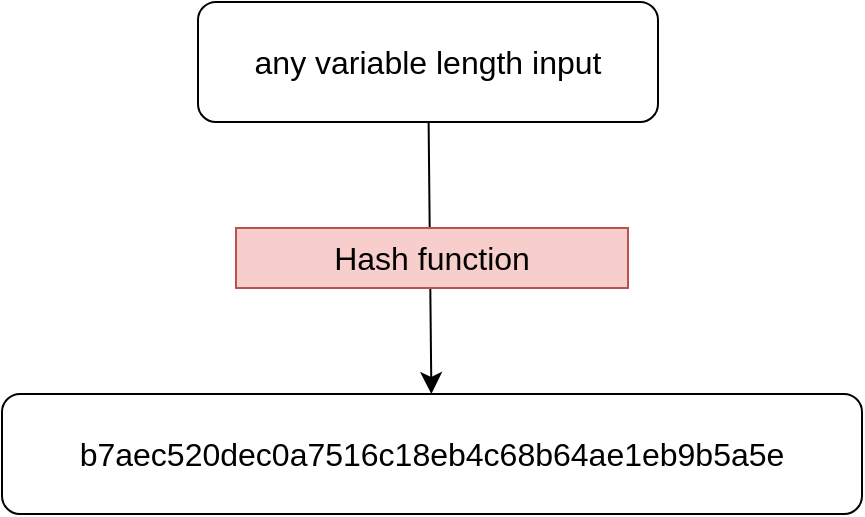 <mxfile version="21.6.8" type="github">
  <diagram name="Page-1" id="9GBgVHiKO8rCsoejUUvT">
    <mxGraphModel dx="1450" dy="574" grid="0" gridSize="10" guides="1" tooltips="1" connect="1" arrows="1" fold="1" page="0" pageScale="1" pageWidth="827" pageHeight="1169" math="0" shadow="0">
      <root>
        <mxCell id="0" />
        <mxCell id="1" parent="0" />
        <mxCell id="W2aISU_DER0WiIyp_OPb-4" value="" style="edgeStyle=none;curved=1;rounded=0;orthogonalLoop=1;jettySize=auto;html=1;fontSize=12;startSize=8;endSize=8;" edge="1" parent="1" source="W2aISU_DER0WiIyp_OPb-1" target="W2aISU_DER0WiIyp_OPb-3">
          <mxGeometry relative="1" as="geometry" />
        </mxCell>
        <mxCell id="W2aISU_DER0WiIyp_OPb-1" value="any variable length input" style="rounded=1;whiteSpace=wrap;html=1;fontSize=16;" vertex="1" parent="1">
          <mxGeometry x="78" y="48" width="230" height="60" as="geometry" />
        </mxCell>
        <mxCell id="W2aISU_DER0WiIyp_OPb-3" value="b7aec520dec0a7516c18eb4c68b64ae1eb9b5a5e" style="rounded=1;whiteSpace=wrap;html=1;fontSize=16;" vertex="1" parent="1">
          <mxGeometry x="-20" y="244" width="430" height="60" as="geometry" />
        </mxCell>
        <mxCell id="W2aISU_DER0WiIyp_OPb-2" value="Hash function" style="text;html=1;strokeColor=#b85450;fillColor=#f8cecc;align=center;verticalAlign=middle;whiteSpace=wrap;rounded=0;fontSize=16;" vertex="1" parent="1">
          <mxGeometry x="97" y="161" width="196" height="30" as="geometry" />
        </mxCell>
      </root>
    </mxGraphModel>
  </diagram>
</mxfile>

